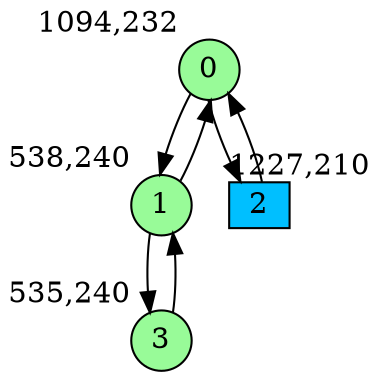 digraph G {
graph [bgcolor=white]
node [shape=circle, style = filled, fillcolor=white,fixedsize=true, width=0.4, height=0.3 ]
0[xlabel="1094,232", pos = "8.73438,0.125!", fillcolor=palegreen ];
1[xlabel="538,240", pos = "0.046875,0!", fillcolor=palegreen ];
2[xlabel="1227,210", pos = "10.8125,0.46875!", fillcolor=deepskyblue, shape=box ];
3[xlabel="535,240", pos = "0,0!", fillcolor=palegreen ];
0->1 ;
0->2 ;
1->0 ;
1->3 ;
2->0 ;
3->1 ;
}

